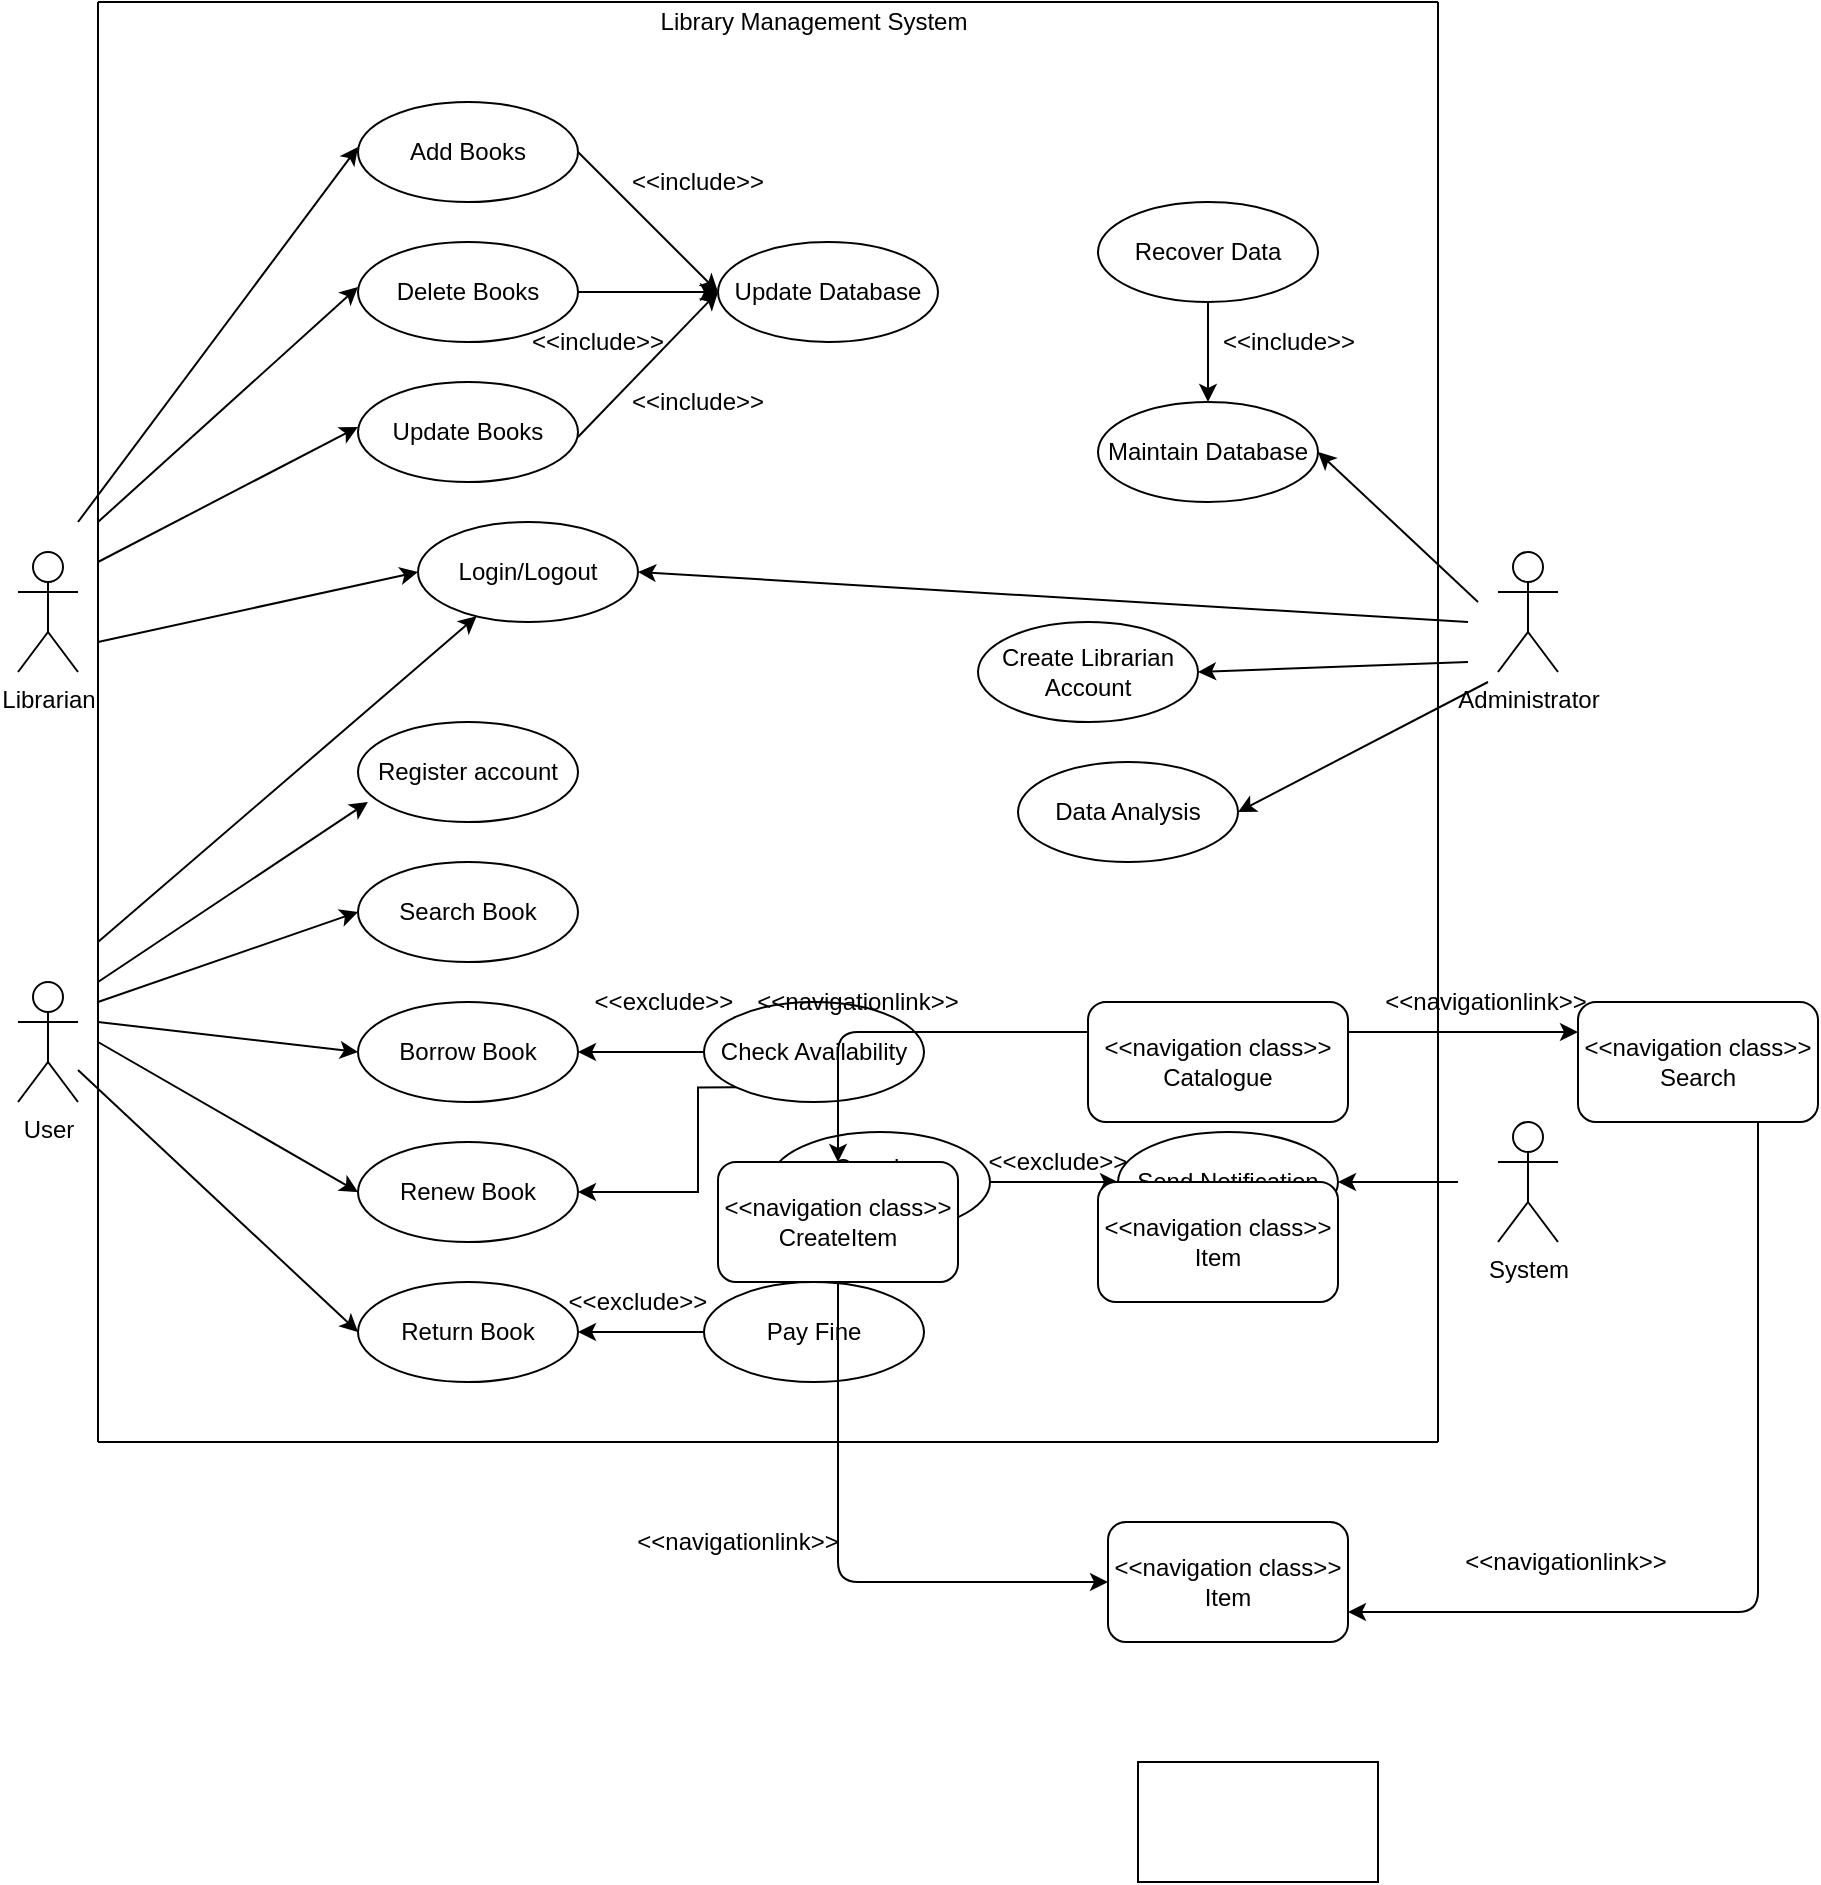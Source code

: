 <mxfile version="13.10.3" type="device"><diagram id="1FiYsOSFYba958NuACpw" name="Page-1"><mxGraphModel dx="1108" dy="482" grid="1" gridSize="10" guides="1" tooltips="1" connect="1" arrows="1" fold="1" page="1" pageScale="1" pageWidth="827" pageHeight="1169" math="0" shadow="0"><root><mxCell id="0"/><mxCell id="1" parent="0"/><mxCell id="xQ9_McmFTJ_cl8l9n969-1" value="User" style="shape=umlActor;verticalLabelPosition=bottom;verticalAlign=top;html=1;outlineConnect=0;" parent="1" vertex="1"><mxGeometry x="50" y="690" width="30" height="60" as="geometry"/></mxCell><mxCell id="xQ9_McmFTJ_cl8l9n969-2" value="Librarian" style="shape=umlActor;verticalLabelPosition=bottom;verticalAlign=top;html=1;outlineConnect=0;" parent="1" vertex="1"><mxGeometry x="50" y="475" width="30" height="60" as="geometry"/></mxCell><mxCell id="xQ9_McmFTJ_cl8l9n969-3" value="Add Books" style="ellipse;whiteSpace=wrap;html=1;" parent="1" vertex="1"><mxGeometry x="220" y="250" width="110" height="50" as="geometry"/></mxCell><mxCell id="MfNuzVD3dzk0KjKbZMXl-19" style="edgeStyle=orthogonalEdgeStyle;rounded=0;orthogonalLoop=1;jettySize=auto;html=1;entryX=0;entryY=0.5;entryDx=0;entryDy=0;" parent="1" source="xQ9_McmFTJ_cl8l9n969-4" target="xQ9_McmFTJ_cl8l9n969-14" edge="1"><mxGeometry relative="1" as="geometry"/></mxCell><mxCell id="xQ9_McmFTJ_cl8l9n969-4" value="Delete Books" style="ellipse;whiteSpace=wrap;html=1;" parent="1" vertex="1"><mxGeometry x="220" y="320" width="110" height="50" as="geometry"/></mxCell><mxCell id="xQ9_McmFTJ_cl8l9n969-5" value="Update Books" style="ellipse;whiteSpace=wrap;html=1;" parent="1" vertex="1"><mxGeometry x="220" y="390" width="110" height="50" as="geometry"/></mxCell><mxCell id="xQ9_McmFTJ_cl8l9n969-14" value="Update Database" style="ellipse;whiteSpace=wrap;html=1;" parent="1" vertex="1"><mxGeometry x="400" y="320" width="110" height="50" as="geometry"/></mxCell><mxCell id="xQ9_McmFTJ_cl8l9n969-21" value="&lt;span&gt;Login/Logout&lt;/span&gt;" style="ellipse;whiteSpace=wrap;html=1;" parent="1" vertex="1"><mxGeometry x="250" y="460" width="110" height="50" as="geometry"/></mxCell><mxCell id="xQ9_McmFTJ_cl8l9n969-26" value="&lt;span&gt;Register account&lt;/span&gt;" style="ellipse;whiteSpace=wrap;html=1;" parent="1" vertex="1"><mxGeometry x="220" y="560" width="110" height="50" as="geometry"/></mxCell><mxCell id="xQ9_McmFTJ_cl8l9n969-29" value="Borrow Book" style="ellipse;whiteSpace=wrap;html=1;" parent="1" vertex="1"><mxGeometry x="220" y="700" width="110" height="50" as="geometry"/></mxCell><mxCell id="xQ9_McmFTJ_cl8l9n969-30" value="Search Book" style="ellipse;whiteSpace=wrap;html=1;" parent="1" vertex="1"><mxGeometry x="220" y="630" width="110" height="50" as="geometry"/></mxCell><mxCell id="xQ9_McmFTJ_cl8l9n969-31" value="Return Book" style="ellipse;whiteSpace=wrap;html=1;" parent="1" vertex="1"><mxGeometry x="220" y="840" width="110" height="50" as="geometry"/></mxCell><mxCell id="xQ9_McmFTJ_cl8l9n969-32" value="Renew Book" style="ellipse;whiteSpace=wrap;html=1;" parent="1" vertex="1"><mxGeometry x="220" y="770" width="110" height="50" as="geometry"/></mxCell><mxCell id="xQ9_McmFTJ_cl8l9n969-34" value="" style="endArrow=classic;html=1;entryX=0;entryY=0.5;entryDx=0;entryDy=0;" parent="1" target="xQ9_McmFTJ_cl8l9n969-30" edge="1"><mxGeometry width="50" height="50" relative="1" as="geometry"><mxPoint x="90" y="700" as="sourcePoint"/><mxPoint x="320" y="540" as="targetPoint"/></mxGeometry></mxCell><mxCell id="xQ9_McmFTJ_cl8l9n969-36" value="" style="endArrow=classic;html=1;entryX=0;entryY=0.5;entryDx=0;entryDy=0;" parent="1" target="xQ9_McmFTJ_cl8l9n969-29" edge="1"><mxGeometry width="50" height="50" relative="1" as="geometry"><mxPoint x="90" y="710" as="sourcePoint"/><mxPoint x="200" y="640" as="targetPoint"/></mxGeometry></mxCell><mxCell id="xQ9_McmFTJ_cl8l9n969-37" value="" style="endArrow=classic;html=1;entryX=0;entryY=0.5;entryDx=0;entryDy=0;" parent="1" edge="1"><mxGeometry width="50" height="50" relative="1" as="geometry"><mxPoint x="90" y="720" as="sourcePoint"/><mxPoint x="220" y="795" as="targetPoint"/></mxGeometry></mxCell><mxCell id="xQ9_McmFTJ_cl8l9n969-38" value="" style="endArrow=classic;html=1;entryX=0;entryY=0.5;entryDx=0;entryDy=0;" parent="1" source="xQ9_McmFTJ_cl8l9n969-1" edge="1"><mxGeometry width="50" height="50" relative="1" as="geometry"><mxPoint x="70" y="630" as="sourcePoint"/><mxPoint x="220" y="865" as="targetPoint"/></mxGeometry></mxCell><mxCell id="xQ9_McmFTJ_cl8l9n969-39" value="Pay Fine" style="ellipse;whiteSpace=wrap;html=1;" parent="1" vertex="1"><mxGeometry x="393" y="840" width="110" height="50" as="geometry"/></mxCell><mxCell id="xQ9_McmFTJ_cl8l9n969-42" value="" style="endArrow=classic;html=1;entryX=1;entryY=0.5;entryDx=0;entryDy=0;" parent="1" source="xQ9_McmFTJ_cl8l9n969-39" target="xQ9_McmFTJ_cl8l9n969-31" edge="1"><mxGeometry width="50" height="50" relative="1" as="geometry"><mxPoint x="190" y="960" as="sourcePoint"/><mxPoint x="240" y="910" as="targetPoint"/></mxGeometry></mxCell><mxCell id="xQ9_McmFTJ_cl8l9n969-47" value="System" style="shape=umlActor;verticalLabelPosition=bottom;verticalAlign=top;html=1;outlineConnect=0;" parent="1" vertex="1"><mxGeometry x="790" y="760" width="30" height="60" as="geometry"/></mxCell><mxCell id="xQ9_McmFTJ_cl8l9n969-48" value="Send Notification" style="ellipse;whiteSpace=wrap;html=1;" parent="1" vertex="1"><mxGeometry x="600" y="765" width="110" height="50" as="geometry"/></mxCell><mxCell id="xQ9_McmFTJ_cl8l9n969-49" value="Overdue Notification" style="ellipse;whiteSpace=wrap;html=1;" parent="1" vertex="1"><mxGeometry x="426" y="765" width="110" height="50" as="geometry"/></mxCell><mxCell id="xQ9_McmFTJ_cl8l9n969-51" value="" style="endArrow=classic;html=1;exitX=1;exitY=0.5;exitDx=0;exitDy=0;entryX=0;entryY=0.5;entryDx=0;entryDy=0;" parent="1" source="xQ9_McmFTJ_cl8l9n969-49" target="xQ9_McmFTJ_cl8l9n969-48" edge="1"><mxGeometry width="50" height="50" relative="1" as="geometry"><mxPoint x="620" y="870" as="sourcePoint"/><mxPoint x="670" y="820" as="targetPoint"/></mxGeometry></mxCell><mxCell id="xQ9_McmFTJ_cl8l9n969-52" value="" style="endArrow=classic;html=1;entryX=1;entryY=0.5;entryDx=0;entryDy=0;" parent="1" target="xQ9_McmFTJ_cl8l9n969-48" edge="1"><mxGeometry width="50" height="50" relative="1" as="geometry"><mxPoint x="770" y="790" as="sourcePoint"/><mxPoint x="820" y="830" as="targetPoint"/></mxGeometry></mxCell><mxCell id="MfNuzVD3dzk0KjKbZMXl-1" value="Library Management System" style="text;html=1;strokeColor=none;fillColor=none;align=center;verticalAlign=middle;whiteSpace=wrap;rounded=0;" parent="1" vertex="1"><mxGeometry x="360" y="200" width="176" height="20" as="geometry"/></mxCell><mxCell id="MfNuzVD3dzk0KjKbZMXl-5" value="&amp;lt;&amp;lt;include&amp;gt;&amp;gt;" style="text;html=1;strokeColor=none;fillColor=none;align=center;verticalAlign=middle;whiteSpace=wrap;rounded=0;" parent="1" vertex="1"><mxGeometry x="320" y="360" width="40" height="20" as="geometry"/></mxCell><mxCell id="MfNuzVD3dzk0KjKbZMXl-6" value="&amp;lt;&amp;lt;include&amp;gt;&amp;gt;" style="text;html=1;strokeColor=none;fillColor=none;align=center;verticalAlign=middle;whiteSpace=wrap;rounded=0;" parent="1" vertex="1"><mxGeometry x="370" y="280" width="40" height="20" as="geometry"/></mxCell><mxCell id="MfNuzVD3dzk0KjKbZMXl-11" value="" style="endArrow=classic;html=1;entryX=0;entryY=0.5;entryDx=0;entryDy=0;" parent="1" target="xQ9_McmFTJ_cl8l9n969-21" edge="1"><mxGeometry width="50" height="50" relative="1" as="geometry"><mxPoint x="90" y="520" as="sourcePoint"/><mxPoint x="220" y="535" as="targetPoint"/></mxGeometry></mxCell><mxCell id="MfNuzVD3dzk0KjKbZMXl-13" value="" style="endArrow=classic;html=1;entryX=0;entryY=0.5;entryDx=0;entryDy=0;" parent="1" edge="1"><mxGeometry width="50" height="50" relative="1" as="geometry"><mxPoint x="90" y="480" as="sourcePoint"/><mxPoint x="220" y="412.5" as="targetPoint"/></mxGeometry></mxCell><mxCell id="MfNuzVD3dzk0KjKbZMXl-14" value="" style="endArrow=classic;html=1;" parent="1" edge="1" target="xQ9_McmFTJ_cl8l9n969-21"><mxGeometry width="50" height="50" relative="1" as="geometry"><mxPoint x="90" y="670" as="sourcePoint"/><mxPoint x="220" y="560" as="targetPoint"/></mxGeometry></mxCell><mxCell id="MfNuzVD3dzk0KjKbZMXl-15" value="" style="endArrow=classic;html=1;entryX=0.045;entryY=0.8;entryDx=0;entryDy=0;entryPerimeter=0;" parent="1" target="xQ9_McmFTJ_cl8l9n969-26" edge="1"><mxGeometry width="50" height="50" relative="1" as="geometry"><mxPoint x="90" y="690" as="sourcePoint"/><mxPoint x="260" y="525" as="targetPoint"/></mxGeometry></mxCell><mxCell id="MfNuzVD3dzk0KjKbZMXl-16" value="" style="endArrow=classic;html=1;entryX=0;entryY=0.5;entryDx=0;entryDy=0;" parent="1" edge="1"><mxGeometry width="50" height="50" relative="1" as="geometry"><mxPoint x="90" y="460" as="sourcePoint"/><mxPoint x="220" y="342.5" as="targetPoint"/></mxGeometry></mxCell><mxCell id="MfNuzVD3dzk0KjKbZMXl-17" value="" style="endArrow=classic;html=1;entryX=0;entryY=0.5;entryDx=0;entryDy=0;" parent="1" edge="1"><mxGeometry width="50" height="50" relative="1" as="geometry"><mxPoint x="80" y="460" as="sourcePoint"/><mxPoint x="220" y="272.5" as="targetPoint"/></mxGeometry></mxCell><mxCell id="MfNuzVD3dzk0KjKbZMXl-18" value="" style="endArrow=classic;html=1;exitX=1;exitY=0.5;exitDx=0;exitDy=0;entryX=0;entryY=0.5;entryDx=0;entryDy=0;" parent="1" source="xQ9_McmFTJ_cl8l9n969-3" target="xQ9_McmFTJ_cl8l9n969-14" edge="1"><mxGeometry width="50" height="50" relative="1" as="geometry"><mxPoint x="380" y="310" as="sourcePoint"/><mxPoint x="430" y="260" as="targetPoint"/></mxGeometry></mxCell><mxCell id="MfNuzVD3dzk0KjKbZMXl-22" value="" style="endArrow=classic;html=1;entryX=0;entryY=0.5;entryDx=0;entryDy=0;" parent="1" target="xQ9_McmFTJ_cl8l9n969-14" edge="1"><mxGeometry width="50" height="50" relative="1" as="geometry"><mxPoint x="330" y="417.5" as="sourcePoint"/><mxPoint x="460" y="412.5" as="targetPoint"/></mxGeometry></mxCell><mxCell id="MfNuzVD3dzk0KjKbZMXl-24" value="&amp;lt;&amp;lt;include&amp;gt;&amp;gt;" style="text;html=1;strokeColor=none;fillColor=none;align=center;verticalAlign=middle;whiteSpace=wrap;rounded=0;" parent="1" vertex="1"><mxGeometry x="370" y="390" width="40" height="20" as="geometry"/></mxCell><mxCell id="MfNuzVD3dzk0KjKbZMXl-26" value="Administrator" style="shape=umlActor;verticalLabelPosition=bottom;verticalAlign=top;html=1;outlineConnect=0;" parent="1" vertex="1"><mxGeometry x="790" y="475" width="30" height="60" as="geometry"/></mxCell><mxCell id="MfNuzVD3dzk0KjKbZMXl-27" value="&amp;lt;&amp;lt;exclude&amp;gt;&amp;gt;" style="text;html=1;strokeColor=none;fillColor=none;align=center;verticalAlign=middle;whiteSpace=wrap;rounded=0;" parent="1" vertex="1"><mxGeometry x="340" y="840" width="40" height="20" as="geometry"/></mxCell><mxCell id="MfNuzVD3dzk0KjKbZMXl-28" value="&amp;lt;&amp;lt;exclude&amp;gt;&amp;gt;" style="text;html=1;strokeColor=none;fillColor=none;align=center;verticalAlign=middle;whiteSpace=wrap;rounded=0;" parent="1" vertex="1"><mxGeometry x="550" y="770" width="40" height="20" as="geometry"/></mxCell><mxCell id="MfNuzVD3dzk0KjKbZMXl-30" style="edgeStyle=orthogonalEdgeStyle;rounded=0;orthogonalLoop=1;jettySize=auto;html=1;" parent="1" source="MfNuzVD3dzk0KjKbZMXl-29" target="xQ9_McmFTJ_cl8l9n969-29" edge="1"><mxGeometry relative="1" as="geometry"/></mxCell><mxCell id="MfNuzVD3dzk0KjKbZMXl-29" value="Check Availability" style="ellipse;whiteSpace=wrap;html=1;" parent="1" vertex="1"><mxGeometry x="393" y="700" width="110" height="50" as="geometry"/></mxCell><mxCell id="MfNuzVD3dzk0KjKbZMXl-32" value="&amp;lt;&amp;lt;exclude&amp;gt;&amp;gt;" style="text;html=1;strokeColor=none;fillColor=none;align=center;verticalAlign=middle;whiteSpace=wrap;rounded=0;" parent="1" vertex="1"><mxGeometry x="353" y="690" width="40" height="20" as="geometry"/></mxCell><mxCell id="MfNuzVD3dzk0KjKbZMXl-33" value="Maintain Database" style="ellipse;whiteSpace=wrap;html=1;" parent="1" vertex="1"><mxGeometry x="590" y="400" width="110" height="50" as="geometry"/></mxCell><mxCell id="MfNuzVD3dzk0KjKbZMXl-35" value="" style="endArrow=classic;html=1;entryX=1;entryY=0.5;entryDx=0;entryDy=0;" parent="1" target="MfNuzVD3dzk0KjKbZMXl-33" edge="1"><mxGeometry width="50" height="50" relative="1" as="geometry"><mxPoint x="780" y="500" as="sourcePoint"/><mxPoint x="770" y="450" as="targetPoint"/></mxGeometry></mxCell><mxCell id="MfNuzVD3dzk0KjKbZMXl-37" value="" style="endArrow=classic;html=1;entryX=1;entryY=0.5;entryDx=0;entryDy=0;" parent="1" target="xQ9_McmFTJ_cl8l9n969-21" edge="1"><mxGeometry width="50" height="50" relative="1" as="geometry"><mxPoint x="775" y="510" as="sourcePoint"/><mxPoint x="670" y="450" as="targetPoint"/></mxGeometry></mxCell><mxCell id="MfNuzVD3dzk0KjKbZMXl-38" value="Create Librarian Account" style="ellipse;whiteSpace=wrap;html=1;" parent="1" vertex="1"><mxGeometry x="530" y="510" width="110" height="50" as="geometry"/></mxCell><mxCell id="MfNuzVD3dzk0KjKbZMXl-39" value="" style="endArrow=classic;html=1;entryX=1;entryY=0.5;entryDx=0;entryDy=0;" parent="1" target="MfNuzVD3dzk0KjKbZMXl-38" edge="1"><mxGeometry width="50" height="50" relative="1" as="geometry"><mxPoint x="775" y="530" as="sourcePoint"/><mxPoint x="670" y="445" as="targetPoint"/></mxGeometry></mxCell><mxCell id="MfNuzVD3dzk0KjKbZMXl-43" value="" style="endArrow=none;html=1;" parent="1" edge="1"><mxGeometry width="50" height="50" relative="1" as="geometry"><mxPoint x="90" y="920" as="sourcePoint"/><mxPoint x="90" y="200" as="targetPoint"/></mxGeometry></mxCell><mxCell id="MfNuzVD3dzk0KjKbZMXl-44" value="" style="endArrow=none;html=1;" parent="1" edge="1"><mxGeometry width="50" height="50" relative="1" as="geometry"><mxPoint x="90" y="920" as="sourcePoint"/><mxPoint x="760" y="920" as="targetPoint"/></mxGeometry></mxCell><mxCell id="MfNuzVD3dzk0KjKbZMXl-45" value="" style="endArrow=none;html=1;" parent="1" edge="1"><mxGeometry width="50" height="50" relative="1" as="geometry"><mxPoint x="760" y="920" as="sourcePoint"/><mxPoint x="760" y="200" as="targetPoint"/></mxGeometry></mxCell><mxCell id="MfNuzVD3dzk0KjKbZMXl-46" value="" style="endArrow=none;html=1;" parent="1" edge="1"><mxGeometry width="50" height="50" relative="1" as="geometry"><mxPoint x="90" y="200" as="sourcePoint"/><mxPoint x="760" y="200" as="targetPoint"/></mxGeometry></mxCell><mxCell id="s4AjFtv7ZyAi74V6s-M8-1" style="edgeStyle=orthogonalEdgeStyle;rounded=0;orthogonalLoop=1;jettySize=auto;html=1;entryX=1;entryY=0.5;entryDx=0;entryDy=0;exitX=0;exitY=1;exitDx=0;exitDy=0;" edge="1" parent="1" source="MfNuzVD3dzk0KjKbZMXl-29" target="xQ9_McmFTJ_cl8l9n969-32"><mxGeometry relative="1" as="geometry"><mxPoint x="403" y="735" as="sourcePoint"/><mxPoint x="340" y="735" as="targetPoint"/><Array as="points"><mxPoint x="390" y="743"/><mxPoint x="390" y="795"/></Array></mxGeometry></mxCell><mxCell id="s4AjFtv7ZyAi74V6s-M8-3" style="edgeStyle=orthogonalEdgeStyle;rounded=0;orthogonalLoop=1;jettySize=auto;html=1;entryX=0.5;entryY=0;entryDx=0;entryDy=0;" edge="1" parent="1" source="s4AjFtv7ZyAi74V6s-M8-2" target="MfNuzVD3dzk0KjKbZMXl-33"><mxGeometry relative="1" as="geometry"/></mxCell><mxCell id="s4AjFtv7ZyAi74V6s-M8-2" value="Recover Data" style="ellipse;whiteSpace=wrap;html=1;" vertex="1" parent="1"><mxGeometry x="590" y="300" width="110" height="50" as="geometry"/></mxCell><mxCell id="s4AjFtv7ZyAi74V6s-M8-4" value="&amp;lt;&amp;lt;include&amp;gt;&amp;gt;" style="text;html=1;align=center;verticalAlign=middle;resizable=0;points=[];autosize=1;" vertex="1" parent="1"><mxGeometry x="645" y="360" width="80" height="20" as="geometry"/></mxCell><mxCell id="s4AjFtv7ZyAi74V6s-M8-5" value="Data Analysis" style="ellipse;whiteSpace=wrap;html=1;" vertex="1" parent="1"><mxGeometry x="550" y="580" width="110" height="50" as="geometry"/></mxCell><mxCell id="s4AjFtv7ZyAi74V6s-M8-7" value="" style="endArrow=classic;html=1;entryX=1;entryY=0.5;entryDx=0;entryDy=0;" edge="1" parent="1" target="s4AjFtv7ZyAi74V6s-M8-5"><mxGeometry width="50" height="50" relative="1" as="geometry"><mxPoint x="785" y="540" as="sourcePoint"/><mxPoint x="650" y="545" as="targetPoint"/></mxGeometry></mxCell><mxCell id="s4AjFtv7ZyAi74V6s-M8-8" value="&amp;lt;&amp;lt;navigation class&amp;gt;&amp;gt;&lt;br&gt;Catalogue" style="rounded=1;whiteSpace=wrap;html=1;" vertex="1" parent="1"><mxGeometry x="585" y="700" width="130" height="60" as="geometry"/></mxCell><mxCell id="s4AjFtv7ZyAi74V6s-M8-9" value="&amp;lt;&amp;lt;navigation class&amp;gt;&amp;gt;&lt;br&gt;Search" style="rounded=1;whiteSpace=wrap;html=1;" vertex="1" parent="1"><mxGeometry x="830" y="700" width="120" height="60" as="geometry"/></mxCell><mxCell id="s4AjFtv7ZyAi74V6s-M8-10" value="" style="endArrow=classic;html=1;exitX=1;exitY=0.25;exitDx=0;exitDy=0;entryX=0;entryY=0.25;entryDx=0;entryDy=0;" edge="1" parent="1" source="s4AjFtv7ZyAi74V6s-M8-8" target="s4AjFtv7ZyAi74V6s-M8-9"><mxGeometry width="50" height="50" relative="1" as="geometry"><mxPoint x="650" y="720" as="sourcePoint"/><mxPoint x="700" y="670" as="targetPoint"/></mxGeometry></mxCell><mxCell id="s4AjFtv7ZyAi74V6s-M8-11" value="" style="endArrow=classic;html=1;exitX=0.75;exitY=1;exitDx=0;exitDy=0;entryX=1;entryY=0.75;entryDx=0;entryDy=0;" edge="1" parent="1" source="s4AjFtv7ZyAi74V6s-M8-9" target="s4AjFtv7ZyAi74V6s-M8-12"><mxGeometry width="50" height="50" relative="1" as="geometry"><mxPoint x="780" y="820" as="sourcePoint"/><mxPoint x="930" y="870" as="targetPoint"/><Array as="points"><mxPoint x="920" y="1005"/></Array></mxGeometry></mxCell><mxCell id="s4AjFtv7ZyAi74V6s-M8-12" value="&amp;lt;&amp;lt;navigation class&amp;gt;&amp;gt;&lt;br&gt;Item" style="rounded=1;whiteSpace=wrap;html=1;" vertex="1" parent="1"><mxGeometry x="595" y="960" width="120" height="60" as="geometry"/></mxCell><mxCell id="s4AjFtv7ZyAi74V6s-M8-13" value="&amp;lt;&amp;lt;navigation class&amp;gt;&amp;gt;&lt;br&gt;CreateItem" style="rounded=1;whiteSpace=wrap;html=1;" vertex="1" parent="1"><mxGeometry x="400" y="780" width="120" height="60" as="geometry"/></mxCell><mxCell id="s4AjFtv7ZyAi74V6s-M8-14" value="" style="endArrow=classic;html=1;exitX=0;exitY=0.25;exitDx=0;exitDy=0;entryX=0.5;entryY=0;entryDx=0;entryDy=0;" edge="1" parent="1" source="s4AjFtv7ZyAi74V6s-M8-8" target="s4AjFtv7ZyAi74V6s-M8-13"><mxGeometry width="50" height="50" relative="1" as="geometry"><mxPoint x="520" y="740" as="sourcePoint"/><mxPoint x="570" y="690" as="targetPoint"/><Array as="points"><mxPoint x="460" y="715"/></Array></mxGeometry></mxCell><mxCell id="s4AjFtv7ZyAi74V6s-M8-15" value="&amp;lt;&amp;lt;navigationlink&amp;gt;&amp;gt;" style="text;html=1;strokeColor=none;fillColor=none;align=center;verticalAlign=middle;whiteSpace=wrap;rounded=0;" vertex="1" parent="1"><mxGeometry x="450" y="690" width="40" height="20" as="geometry"/></mxCell><mxCell id="s4AjFtv7ZyAi74V6s-M8-16" value="" style="endArrow=classic;html=1;exitX=0.5;exitY=1;exitDx=0;exitDy=0;entryX=0;entryY=0.5;entryDx=0;entryDy=0;" edge="1" parent="1" source="s4AjFtv7ZyAi74V6s-M8-13" target="s4AjFtv7ZyAi74V6s-M8-12"><mxGeometry width="50" height="50" relative="1" as="geometry"><mxPoint x="550" y="960" as="sourcePoint"/><mxPoint x="600" y="910" as="targetPoint"/><Array as="points"><mxPoint x="460" y="990"/></Array></mxGeometry></mxCell><mxCell id="s4AjFtv7ZyAi74V6s-M8-17" value="&amp;lt;&amp;lt;navigationlink&amp;gt;&amp;gt;" style="text;html=1;strokeColor=none;fillColor=none;align=center;verticalAlign=middle;whiteSpace=wrap;rounded=0;" vertex="1" parent="1"><mxGeometry x="390" y="960" width="40" height="20" as="geometry"/></mxCell><mxCell id="s4AjFtv7ZyAi74V6s-M8-18" value="&amp;lt;&amp;lt;navigationlink&amp;gt;&amp;gt;" style="text;html=1;strokeColor=none;fillColor=none;align=center;verticalAlign=middle;whiteSpace=wrap;rounded=0;" vertex="1" parent="1"><mxGeometry x="764" y="690" width="40" height="20" as="geometry"/></mxCell><mxCell id="s4AjFtv7ZyAi74V6s-M8-19" value="&amp;lt;&amp;lt;navigationlink&amp;gt;&amp;gt;" style="text;html=1;strokeColor=none;fillColor=none;align=center;verticalAlign=middle;whiteSpace=wrap;rounded=0;" vertex="1" parent="1"><mxGeometry x="804" y="970" width="40" height="20" as="geometry"/></mxCell><mxCell id="s4AjFtv7ZyAi74V6s-M8-20" value="&amp;lt;&amp;lt;navigation class&amp;gt;&amp;gt;&lt;br&gt;Item" style="rounded=1;whiteSpace=wrap;html=1;" vertex="1" parent="1"><mxGeometry x="590" y="790" width="120" height="60" as="geometry"/></mxCell><mxCell id="s4AjFtv7ZyAi74V6s-M8-21" value="" style="rounded=0;whiteSpace=wrap;html=1;" vertex="1" parent="1"><mxGeometry x="610" y="1080" width="120" height="60" as="geometry"/></mxCell></root></mxGraphModel></diagram></mxfile>